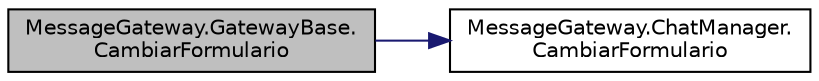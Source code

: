 digraph "MessageGateway.GatewayBase.CambiarFormulario"
{
 // INTERACTIVE_SVG=YES
 // LATEX_PDF_SIZE
  edge [fontname="Helvetica",fontsize="10",labelfontname="Helvetica",labelfontsize="10"];
  node [fontname="Helvetica",fontsize="10",shape=record];
  rankdir="LR";
  Node1 [label="MessageGateway.GatewayBase.\lCambiarFormulario",height=0.2,width=0.4,color="black", fillcolor="grey75", style="filled", fontcolor="black",tooltip="Cambia el formulario que procesa los mensajes de un usuario."];
  Node1 -> Node2 [color="midnightblue",fontsize="10",style="solid",fontname="Helvetica"];
  Node2 [label="MessageGateway.ChatManager.\lCambiarFormulario",height=0.2,width=0.4,color="black", fillcolor="white", style="filled",URL="$classMessageGateway_1_1ChatManager.html#abc6742a0a0495edb8fa88ab8254bb98b",tooltip="Cambia el formulario que procesa los mensajes de un usuario."];
}

